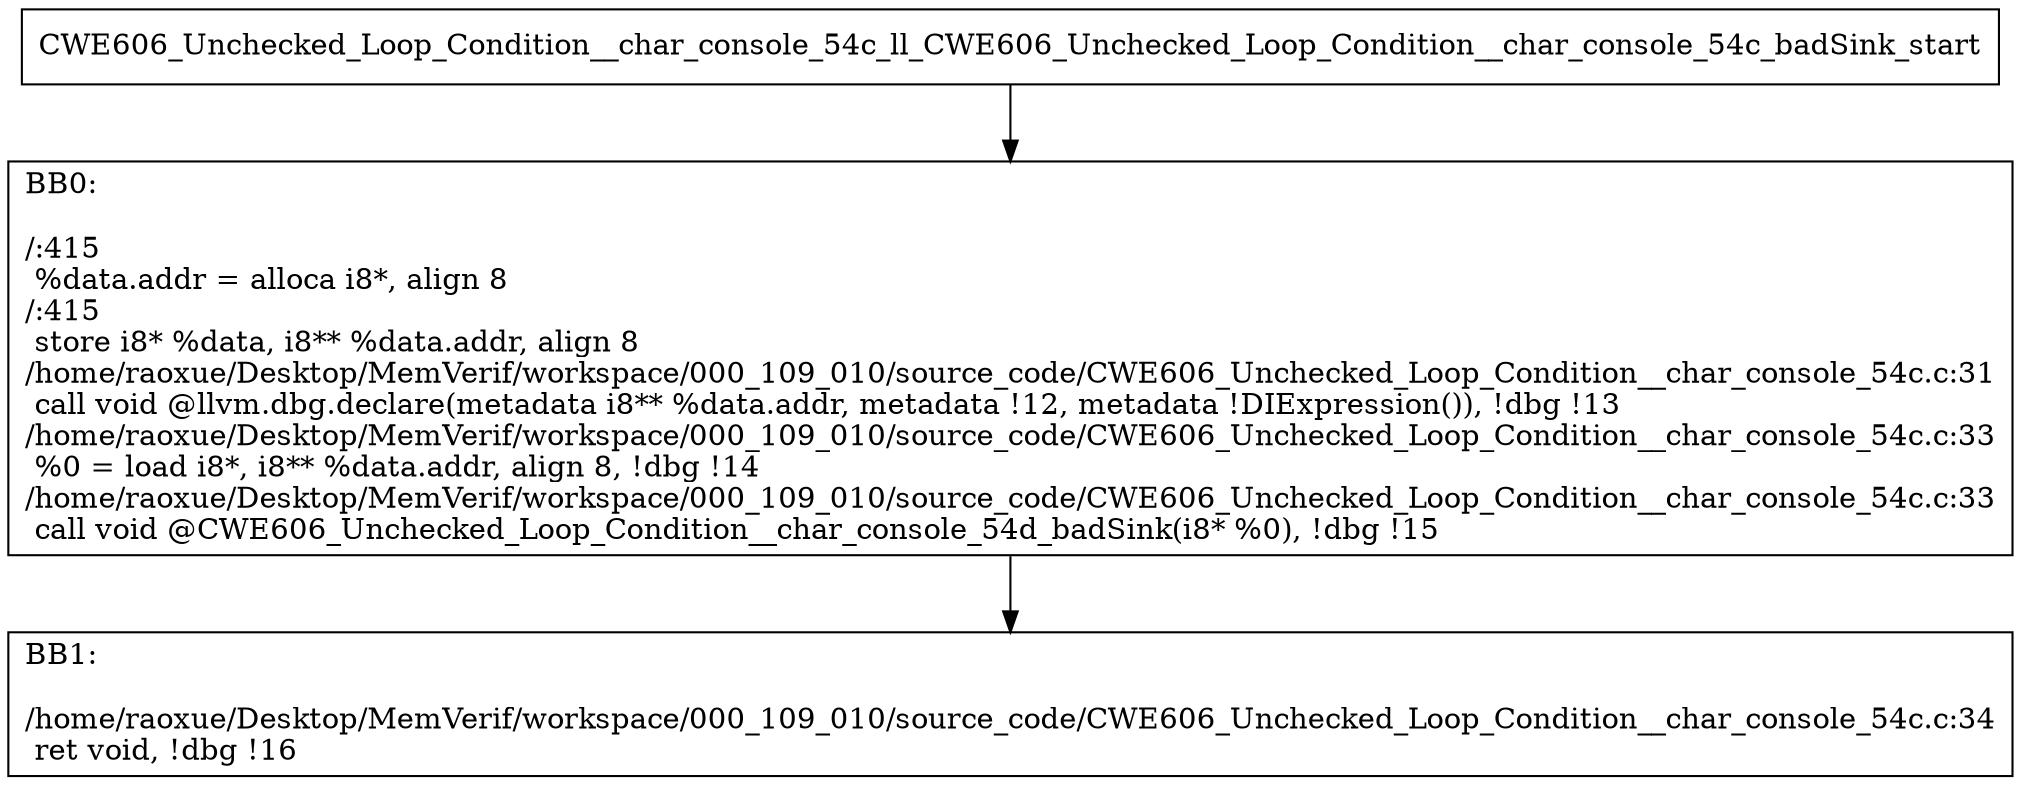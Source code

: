 digraph "CFG for'CWE606_Unchecked_Loop_Condition__char_console_54c_ll_CWE606_Unchecked_Loop_Condition__char_console_54c_badSink' function" {
	BBCWE606_Unchecked_Loop_Condition__char_console_54c_ll_CWE606_Unchecked_Loop_Condition__char_console_54c_badSink_start[shape=record,label="{CWE606_Unchecked_Loop_Condition__char_console_54c_ll_CWE606_Unchecked_Loop_Condition__char_console_54c_badSink_start}"];
	BBCWE606_Unchecked_Loop_Condition__char_console_54c_ll_CWE606_Unchecked_Loop_Condition__char_console_54c_badSink_start-> CWE606_Unchecked_Loop_Condition__char_console_54c_ll_CWE606_Unchecked_Loop_Condition__char_console_54c_badSinkBB0;
	CWE606_Unchecked_Loop_Condition__char_console_54c_ll_CWE606_Unchecked_Loop_Condition__char_console_54c_badSinkBB0 [shape=record, label="{BB0:\l\l/:415\l
  %data.addr = alloca i8*, align 8\l
/:415\l
  store i8* %data, i8** %data.addr, align 8\l
/home/raoxue/Desktop/MemVerif/workspace/000_109_010/source_code/CWE606_Unchecked_Loop_Condition__char_console_54c.c:31\l
  call void @llvm.dbg.declare(metadata i8** %data.addr, metadata !12, metadata !DIExpression()), !dbg !13\l
/home/raoxue/Desktop/MemVerif/workspace/000_109_010/source_code/CWE606_Unchecked_Loop_Condition__char_console_54c.c:33\l
  %0 = load i8*, i8** %data.addr, align 8, !dbg !14\l
/home/raoxue/Desktop/MemVerif/workspace/000_109_010/source_code/CWE606_Unchecked_Loop_Condition__char_console_54c.c:33\l
  call void @CWE606_Unchecked_Loop_Condition__char_console_54d_badSink(i8* %0), !dbg !15\l
}"];
	CWE606_Unchecked_Loop_Condition__char_console_54c_ll_CWE606_Unchecked_Loop_Condition__char_console_54c_badSinkBB0-> CWE606_Unchecked_Loop_Condition__char_console_54c_ll_CWE606_Unchecked_Loop_Condition__char_console_54c_badSinkBB1;
	CWE606_Unchecked_Loop_Condition__char_console_54c_ll_CWE606_Unchecked_Loop_Condition__char_console_54c_badSinkBB1 [shape=record, label="{BB1:\l\l/home/raoxue/Desktop/MemVerif/workspace/000_109_010/source_code/CWE606_Unchecked_Loop_Condition__char_console_54c.c:34\l
  ret void, !dbg !16\l
}"];
}
